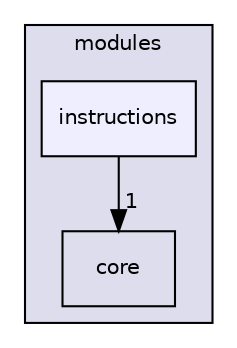 digraph "src/modules/instructions" {
  compound=true
  node [ fontsize="10", fontname="Helvetica"];
  edge [ labelfontsize="10", labelfontname="Helvetica"];
  subgraph clusterdir_ddb4d7e95cc2d6c8e1ade10a20d7247d {
    graph [ bgcolor="#ddddee", pencolor="black", label="modules" fontname="Helvetica", fontsize="10", URL="dir_ddb4d7e95cc2d6c8e1ade10a20d7247d.html"]
  dir_48bd54dcd86210a131d5bab7b05ef6d7 [shape=box label="core" URL="dir_48bd54dcd86210a131d5bab7b05ef6d7.html"];
  dir_23bbb858fb2dbf158f6748e516a480bb [shape=box, label="instructions", style="filled", fillcolor="#eeeeff", pencolor="black", URL="dir_23bbb858fb2dbf158f6748e516a480bb.html"];
  }
  dir_23bbb858fb2dbf158f6748e516a480bb->dir_48bd54dcd86210a131d5bab7b05ef6d7 [headlabel="1", labeldistance=1.5 headhref="dir_000004_000002.html"];
}
